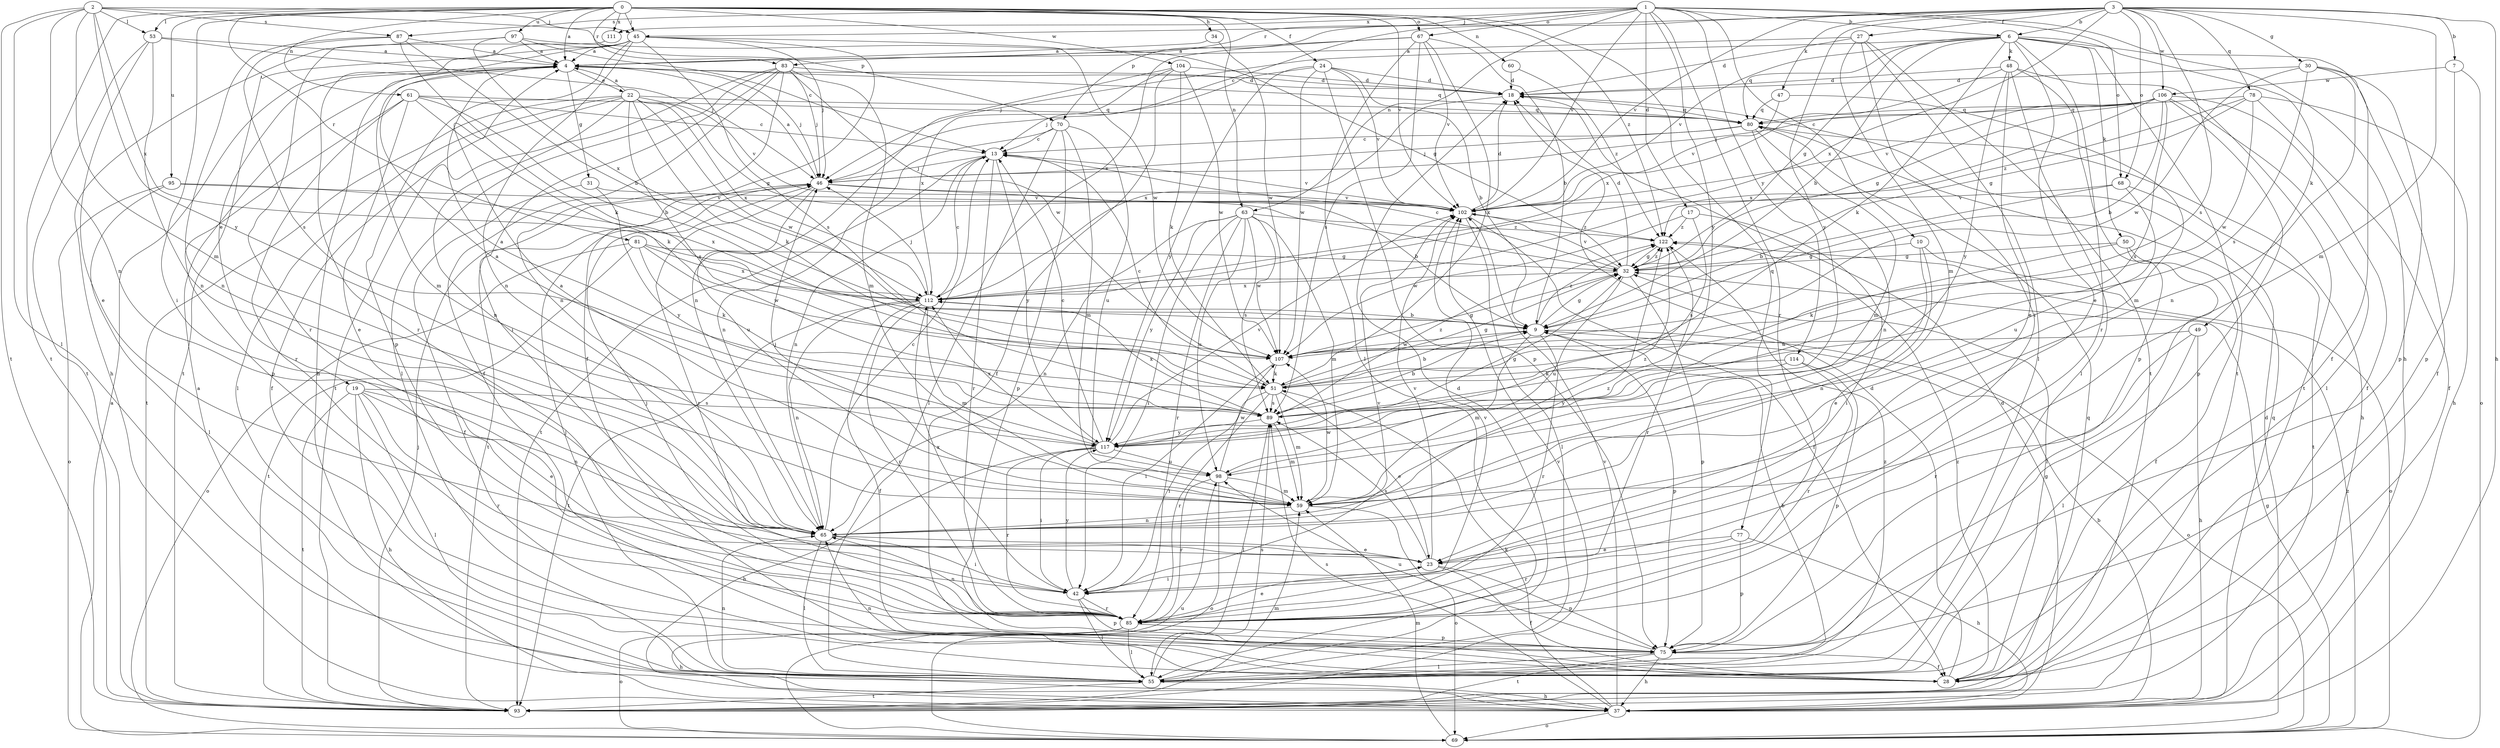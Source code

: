strict digraph  {
0;
1;
2;
3;
4;
6;
7;
9;
10;
13;
17;
18;
19;
22;
23;
24;
27;
28;
30;
31;
32;
34;
37;
42;
45;
46;
47;
48;
49;
50;
51;
53;
55;
59;
60;
61;
63;
65;
67;
68;
69;
70;
75;
77;
78;
80;
81;
83;
85;
87;
89;
93;
95;
97;
98;
102;
104;
106;
107;
111;
112;
114;
117;
122;
0 -> 4  [label=a];
0 -> 24  [label=f];
0 -> 34  [label=h];
0 -> 42  [label=i];
0 -> 45  [label=j];
0 -> 53  [label=l];
0 -> 60  [label=n];
0 -> 61  [label=n];
0 -> 63  [label=n];
0 -> 67  [label=o];
0 -> 77  [label=q];
0 -> 81  [label=r];
0 -> 83  [label=r];
0 -> 93  [label=t];
0 -> 95  [label=u];
0 -> 97  [label=u];
0 -> 102  [label=v];
0 -> 104  [label=w];
0 -> 111  [label=x];
0 -> 122  [label=z];
1 -> 6  [label=b];
1 -> 10  [label=c];
1 -> 17  [label=d];
1 -> 37  [label=h];
1 -> 45  [label=j];
1 -> 63  [label=n];
1 -> 67  [label=o];
1 -> 68  [label=o];
1 -> 83  [label=r];
1 -> 85  [label=r];
1 -> 87  [label=s];
1 -> 102  [label=v];
1 -> 111  [label=x];
1 -> 114  [label=y];
1 -> 117  [label=y];
2 -> 45  [label=j];
2 -> 53  [label=l];
2 -> 55  [label=l];
2 -> 59  [label=m];
2 -> 65  [label=n];
2 -> 70  [label=p];
2 -> 87  [label=s];
2 -> 93  [label=t];
2 -> 112  [label=x];
2 -> 117  [label=y];
3 -> 6  [label=b];
3 -> 7  [label=b];
3 -> 13  [label=c];
3 -> 27  [label=f];
3 -> 30  [label=g];
3 -> 37  [label=h];
3 -> 47  [label=k];
3 -> 59  [label=m];
3 -> 68  [label=o];
3 -> 70  [label=p];
3 -> 78  [label=q];
3 -> 89  [label=s];
3 -> 102  [label=v];
3 -> 106  [label=w];
3 -> 112  [label=x];
3 -> 117  [label=y];
4 -> 18  [label=d];
4 -> 19  [label=e];
4 -> 22  [label=e];
4 -> 31  [label=g];
4 -> 46  [label=j];
4 -> 59  [label=m];
4 -> 80  [label=q];
6 -> 9  [label=b];
6 -> 23  [label=e];
6 -> 28  [label=f];
6 -> 32  [label=g];
6 -> 46  [label=j];
6 -> 48  [label=k];
6 -> 49  [label=k];
6 -> 50  [label=k];
6 -> 51  [label=k];
6 -> 80  [label=q];
6 -> 85  [label=r];
6 -> 93  [label=t];
6 -> 102  [label=v];
7 -> 69  [label=o];
7 -> 75  [label=p];
7 -> 106  [label=w];
9 -> 32  [label=g];
9 -> 59  [label=m];
9 -> 69  [label=o];
9 -> 75  [label=p];
9 -> 85  [label=r];
9 -> 107  [label=w];
9 -> 122  [label=z];
10 -> 23  [label=e];
10 -> 32  [label=g];
10 -> 65  [label=n];
10 -> 69  [label=o];
13 -> 46  [label=j];
13 -> 65  [label=n];
13 -> 85  [label=r];
13 -> 93  [label=t];
13 -> 102  [label=v];
13 -> 117  [label=y];
17 -> 42  [label=i];
17 -> 89  [label=s];
17 -> 107  [label=w];
17 -> 122  [label=z];
18 -> 80  [label=q];
18 -> 112  [label=x];
19 -> 23  [label=e];
19 -> 37  [label=h];
19 -> 55  [label=l];
19 -> 65  [label=n];
19 -> 85  [label=r];
19 -> 89  [label=s];
19 -> 93  [label=t];
22 -> 4  [label=a];
22 -> 28  [label=f];
22 -> 32  [label=g];
22 -> 51  [label=k];
22 -> 55  [label=l];
22 -> 65  [label=n];
22 -> 80  [label=q];
22 -> 89  [label=s];
22 -> 93  [label=t];
22 -> 102  [label=v];
22 -> 107  [label=w];
22 -> 112  [label=x];
23 -> 28  [label=f];
23 -> 42  [label=i];
23 -> 75  [label=p];
23 -> 89  [label=s];
23 -> 102  [label=v];
24 -> 9  [label=b];
24 -> 18  [label=d];
24 -> 46  [label=j];
24 -> 75  [label=p];
24 -> 102  [label=v];
24 -> 107  [label=w];
24 -> 117  [label=y];
27 -> 4  [label=a];
27 -> 18  [label=d];
27 -> 42  [label=i];
27 -> 55  [label=l];
27 -> 59  [label=m];
27 -> 93  [label=t];
28 -> 18  [label=d];
28 -> 32  [label=g];
28 -> 65  [label=n];
28 -> 122  [label=z];
30 -> 18  [label=d];
30 -> 28  [label=f];
30 -> 65  [label=n];
30 -> 75  [label=p];
30 -> 89  [label=s];
30 -> 107  [label=w];
31 -> 28  [label=f];
31 -> 102  [label=v];
31 -> 117  [label=y];
32 -> 13  [label=c];
32 -> 18  [label=d];
32 -> 75  [label=p];
32 -> 98  [label=u];
32 -> 102  [label=v];
32 -> 112  [label=x];
32 -> 122  [label=z];
34 -> 4  [label=a];
34 -> 107  [label=w];
37 -> 4  [label=a];
37 -> 9  [label=b];
37 -> 18  [label=d];
37 -> 51  [label=k];
37 -> 69  [label=o];
37 -> 80  [label=q];
37 -> 89  [label=s];
37 -> 102  [label=v];
42 -> 55  [label=l];
42 -> 75  [label=p];
42 -> 85  [label=r];
42 -> 102  [label=v];
42 -> 112  [label=x];
42 -> 117  [label=y];
45 -> 4  [label=a];
45 -> 28  [label=f];
45 -> 37  [label=h];
45 -> 46  [label=j];
45 -> 65  [label=n];
45 -> 75  [label=p];
45 -> 85  [label=r];
45 -> 89  [label=s];
45 -> 93  [label=t];
45 -> 107  [label=w];
46 -> 4  [label=a];
46 -> 9  [label=b];
46 -> 85  [label=r];
46 -> 93  [label=t];
46 -> 98  [label=u];
46 -> 102  [label=v];
47 -> 59  [label=m];
47 -> 80  [label=q];
47 -> 102  [label=v];
48 -> 18  [label=d];
48 -> 23  [label=e];
48 -> 55  [label=l];
48 -> 75  [label=p];
48 -> 93  [label=t];
48 -> 112  [label=x];
48 -> 117  [label=y];
49 -> 37  [label=h];
49 -> 55  [label=l];
49 -> 85  [label=r];
49 -> 107  [label=w];
50 -> 28  [label=f];
50 -> 32  [label=g];
50 -> 51  [label=k];
50 -> 55  [label=l];
51 -> 9  [label=b];
51 -> 13  [label=c];
51 -> 23  [label=e];
51 -> 32  [label=g];
51 -> 42  [label=i];
51 -> 59  [label=m];
51 -> 85  [label=r];
51 -> 89  [label=s];
53 -> 4  [label=a];
53 -> 23  [label=e];
53 -> 46  [label=j];
53 -> 65  [label=n];
53 -> 93  [label=t];
55 -> 9  [label=b];
55 -> 18  [label=d];
55 -> 37  [label=h];
55 -> 46  [label=j];
55 -> 65  [label=n];
55 -> 89  [label=s];
55 -> 93  [label=t];
55 -> 122  [label=z];
59 -> 4  [label=a];
59 -> 46  [label=j];
59 -> 65  [label=n];
59 -> 69  [label=o];
59 -> 107  [label=w];
60 -> 18  [label=d];
60 -> 122  [label=z];
61 -> 9  [label=b];
61 -> 13  [label=c];
61 -> 23  [label=e];
61 -> 51  [label=k];
61 -> 75  [label=p];
61 -> 80  [label=q];
61 -> 85  [label=r];
63 -> 42  [label=i];
63 -> 59  [label=m];
63 -> 65  [label=n];
63 -> 85  [label=r];
63 -> 89  [label=s];
63 -> 98  [label=u];
63 -> 107  [label=w];
63 -> 117  [label=y];
63 -> 122  [label=z];
65 -> 13  [label=c];
65 -> 23  [label=e];
65 -> 42  [label=i];
65 -> 55  [label=l];
65 -> 122  [label=z];
67 -> 4  [label=a];
67 -> 9  [label=b];
67 -> 51  [label=k];
67 -> 55  [label=l];
67 -> 89  [label=s];
67 -> 102  [label=v];
67 -> 112  [label=x];
68 -> 9  [label=b];
68 -> 93  [label=t];
68 -> 98  [label=u];
68 -> 102  [label=v];
69 -> 4  [label=a];
69 -> 18  [label=d];
69 -> 32  [label=g];
69 -> 59  [label=m];
69 -> 98  [label=u];
69 -> 122  [label=z];
70 -> 13  [label=c];
70 -> 55  [label=l];
70 -> 59  [label=m];
70 -> 65  [label=n];
70 -> 75  [label=p];
70 -> 98  [label=u];
75 -> 28  [label=f];
75 -> 37  [label=h];
75 -> 55  [label=l];
75 -> 93  [label=t];
75 -> 98  [label=u];
77 -> 23  [label=e];
77 -> 37  [label=h];
77 -> 75  [label=p];
77 -> 85  [label=r];
78 -> 28  [label=f];
78 -> 32  [label=g];
78 -> 37  [label=h];
78 -> 80  [label=q];
78 -> 107  [label=w];
78 -> 122  [label=z];
80 -> 13  [label=c];
80 -> 37  [label=h];
80 -> 46  [label=j];
80 -> 59  [label=m];
80 -> 65  [label=n];
81 -> 32  [label=g];
81 -> 51  [label=k];
81 -> 69  [label=o];
81 -> 93  [label=t];
81 -> 107  [label=w];
81 -> 112  [label=x];
83 -> 18  [label=d];
83 -> 28  [label=f];
83 -> 42  [label=i];
83 -> 46  [label=j];
83 -> 55  [label=l];
83 -> 59  [label=m];
83 -> 65  [label=n];
83 -> 93  [label=t];
83 -> 107  [label=w];
85 -> 23  [label=e];
85 -> 37  [label=h];
85 -> 46  [label=j];
85 -> 55  [label=l];
85 -> 65  [label=n];
85 -> 69  [label=o];
85 -> 75  [label=p];
85 -> 102  [label=v];
87 -> 4  [label=a];
87 -> 9  [label=b];
87 -> 51  [label=k];
87 -> 65  [label=n];
87 -> 89  [label=s];
89 -> 4  [label=a];
89 -> 9  [label=b];
89 -> 55  [label=l];
89 -> 59  [label=m];
89 -> 112  [label=x];
89 -> 117  [label=y];
89 -> 122  [label=z];
93 -> 46  [label=j];
93 -> 59  [label=m];
93 -> 80  [label=q];
93 -> 102  [label=v];
95 -> 55  [label=l];
95 -> 69  [label=o];
95 -> 102  [label=v];
95 -> 112  [label=x];
97 -> 4  [label=a];
97 -> 13  [label=c];
97 -> 32  [label=g];
97 -> 37  [label=h];
97 -> 112  [label=x];
98 -> 59  [label=m];
98 -> 69  [label=o];
98 -> 85  [label=r];
98 -> 107  [label=w];
98 -> 122  [label=z];
102 -> 18  [label=d];
102 -> 28  [label=f];
102 -> 55  [label=l];
102 -> 122  [label=z];
104 -> 18  [label=d];
104 -> 28  [label=f];
104 -> 51  [label=k];
104 -> 65  [label=n];
104 -> 107  [label=w];
104 -> 112  [label=x];
106 -> 9  [label=b];
106 -> 28  [label=f];
106 -> 32  [label=g];
106 -> 46  [label=j];
106 -> 55  [label=l];
106 -> 75  [label=p];
106 -> 80  [label=q];
106 -> 89  [label=s];
106 -> 102  [label=v];
106 -> 112  [label=x];
107 -> 32  [label=g];
107 -> 42  [label=i];
107 -> 51  [label=k];
111 -> 85  [label=r];
112 -> 9  [label=b];
112 -> 13  [label=c];
112 -> 28  [label=f];
112 -> 46  [label=j];
112 -> 59  [label=m];
112 -> 65  [label=n];
112 -> 85  [label=r];
112 -> 93  [label=t];
114 -> 51  [label=k];
114 -> 75  [label=p];
114 -> 85  [label=r];
114 -> 117  [label=y];
117 -> 4  [label=a];
117 -> 13  [label=c];
117 -> 32  [label=g];
117 -> 37  [label=h];
117 -> 42  [label=i];
117 -> 85  [label=r];
117 -> 98  [label=u];
117 -> 102  [label=v];
117 -> 112  [label=x];
122 -> 32  [label=g];
122 -> 85  [label=r];
}
